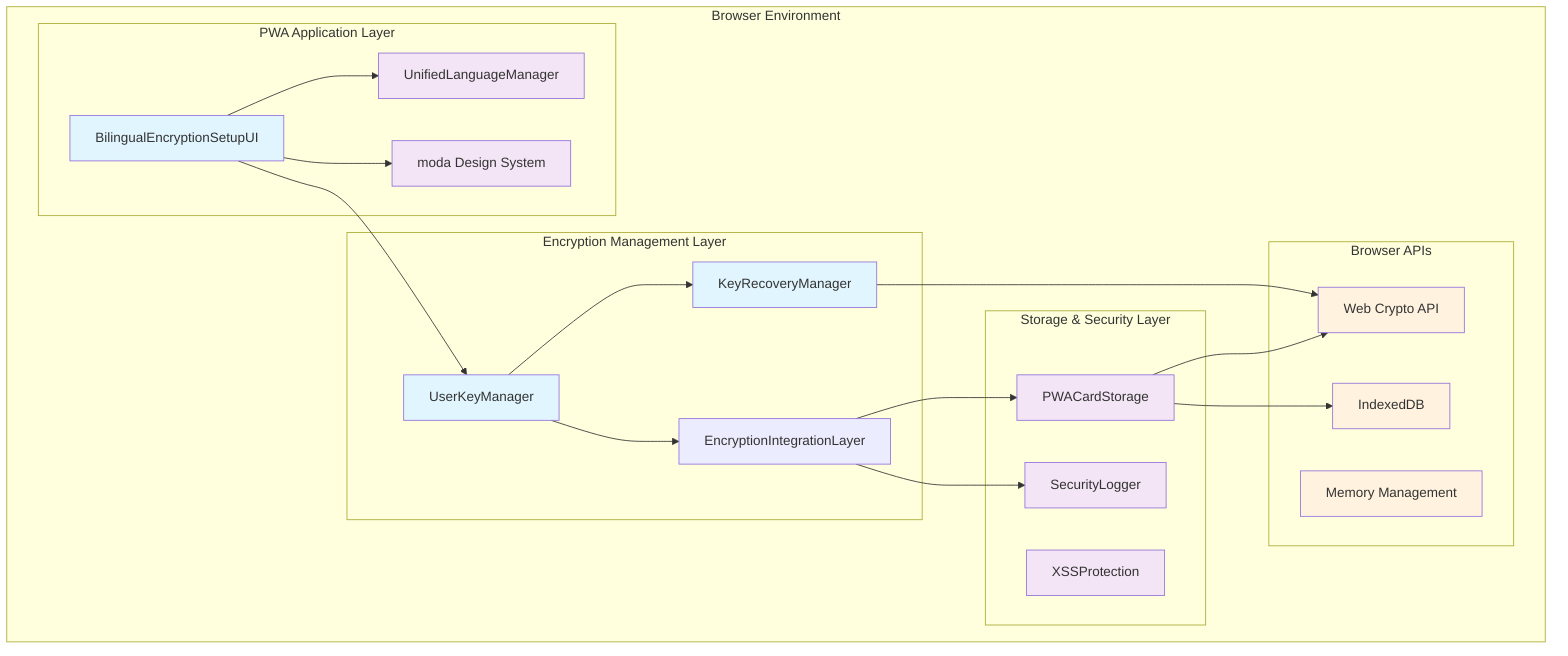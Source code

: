graph TB
    subgraph "Browser Environment"
        subgraph "PWA Application Layer"
            UI[BilingualEncryptionSetupUI]
            LM[UnifiedLanguageManager]
            DS[moda Design System]
        end
        
        subgraph "Encryption Management Layer"
            UKM[UserKeyManager]
            KRM[KeyRecoveryManager]
            EIL[EncryptionIntegrationLayer]
        end
        
        subgraph "Storage & Security Layer"
            PWA[PWACardStorage]
            SEC[SecurityLogger]
            XSS[XSSProtection]
        end
        
        subgraph "Browser APIs"
            WC[Web Crypto API]
            IDB[IndexedDB]
            MEM[Memory Management]
        end
    end
    
    UI --> UKM
    UI --> LM
    UI --> DS
    UKM --> KRM
    UKM --> EIL
    EIL --> PWA
    EIL --> SEC
    PWA --> WC
    PWA --> IDB
    KRM --> WC
    
    classDef newModule fill:#e1f5fe
    classDef existingModule fill:#f3e5f5
    classDef browserAPI fill:#fff3e0
    
    class UKM,KRM,UI newModule
    class PWA,SEC,XSS,LM,DS existingModule
    class WC,IDB,MEM browserAPI